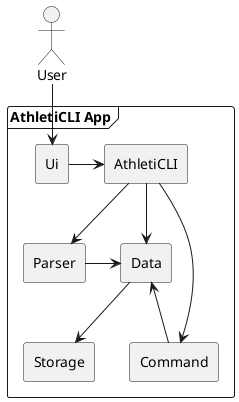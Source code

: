 @startuml
'https://plantuml.com/class-diagram
'!include style.puml
hide footbox

actor User
'box  #white
'frame     ""f"
'participant user2
'participant AthletiCLI
'participant Ui
'participant Parser
'participant Data
'participant Storage
'participant Command
frame "AthletiCLI App"{
rectangle AthletiCLI
rectangle Ui
rectangle Parser
rectangle Data
rectangle Storage
rectangle Command
'end rectangle

}
'end frame
'end box

User -d-> Ui
Ui -r-> AthletiCLI
AthletiCLI -d-> Parser
AthletiCLI -d-> Command
AthletiCLI -d-> Data
Command -u-> Data
Parser -r-> Data
Data -d-> Storage


@enduml